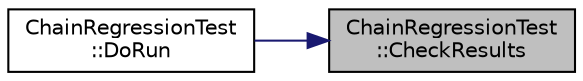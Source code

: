 digraph "ChainRegressionTest::CheckResults"
{
 // LATEX_PDF_SIZE
  edge [fontname="Helvetica",fontsize="10",labelfontname="Helvetica",labelfontsize="10"];
  node [fontname="Helvetica",fontsize="10",shape=record];
  rankdir="RL";
  Node1 [label="ChainRegressionTest\l::CheckResults",height=0.2,width=0.4,color="black", fillcolor="grey75", style="filled", fontcolor="black",tooltip="Compare traces with reference ones."];
  Node1 -> Node2 [dir="back",color="midnightblue",fontsize="10",style="solid",fontname="Helvetica"];
  Node2 [label="ChainRegressionTest\l::DoRun",height=0.2,width=0.4,color="black", fillcolor="white", style="filled",URL="$class_chain_regression_test.html#a51aa3cae551407ee6a6f346c30e3cc43",tooltip="Go."];
}
